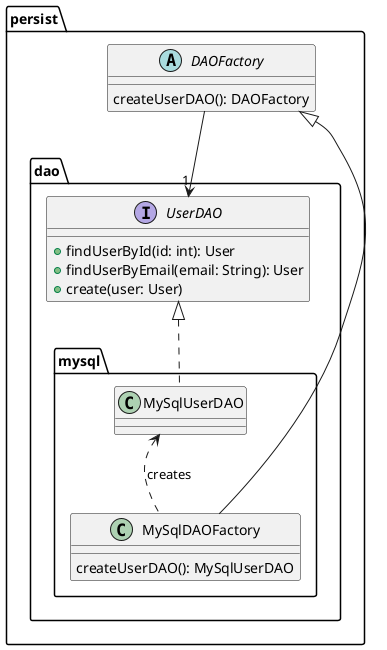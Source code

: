 @startuml

package persist{
    abstract class DAOFactory{
        createUserDAO(): DAOFactory
    }
    package dao{
        interface UserDAO{
            + findUserById(id: int): User
            + findUserByEmail(email: String): User
            + create(user: User)
        }
        package mysql{
            class MySqlDAOFactory{
                createUserDAO(): MySqlUserDAO
            }
            class MySqlUserDAO{

            }
        }
    }
}

DAOFactory <|-- MySqlDAOFactory
DAOFactory --> "1" UserDAO
UserDAO <|.. MySqlUserDAO
MySqlUserDAO <.. MySqlDAOFactory: creates

@enduml